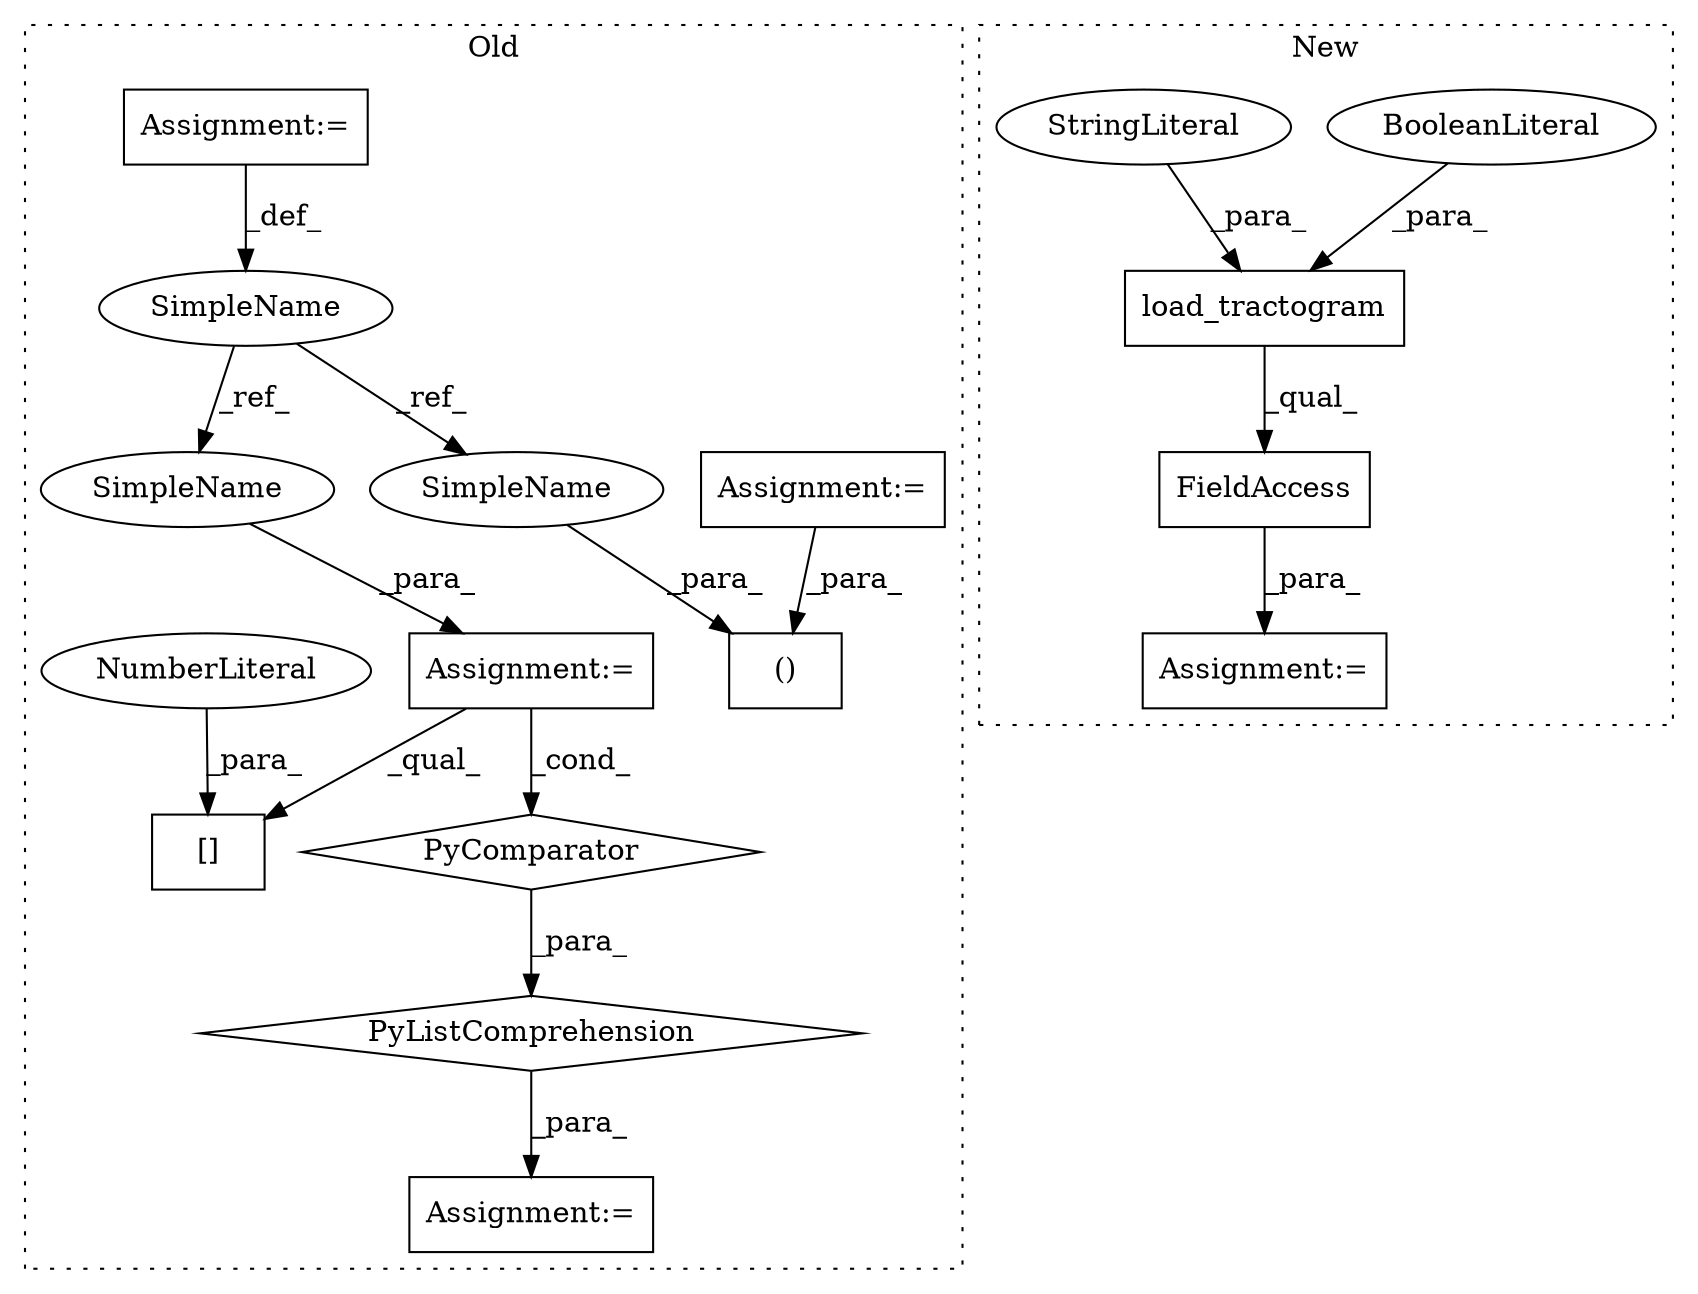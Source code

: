 digraph G {
subgraph cluster0 {
1 [label="()" a="106" s="2860" l="23" shape="box"];
6 [label="Assignment:=" a="7" s="2290" l="7" shape="box"];
7 [label="[]" a="2" s="2945,2948" l="2,1" shape="box"];
8 [label="NumberLiteral" a="34" s="2947" l="1" shape="ellipse"];
9 [label="Assignment:=" a="7" s="2628" l="3" shape="box"];
10 [label="Assignment:=" a="7" s="2931" l="14" shape="box"];
11 [label="PyListComprehension" a="109" s="2945" l="99" shape="diamond"];
12 [label="PyComparator" a="113" s="3013" l="23" shape="diamond"];
13 [label="SimpleName" a="42" s="2290" l="7" shape="ellipse"];
14 [label="Assignment:=" a="7" s="3013" l="23" shape="box"];
16 [label="SimpleName" a="42" s="3020" l="7" shape="ellipse"];
17 [label="SimpleName" a="42" s="2860" l="7" shape="ellipse"];
label = "Old";
style="dotted";
}
subgraph cluster1 {
2 [label="load_tractogram" a="32" s="2804,2842" l="16,1" shape="box"];
3 [label="BooleanLiteral" a="9" s="2837" l="5" shape="ellipse"];
4 [label="StringLiteral" a="45" s="2830" l="6" shape="ellipse"];
5 [label="Assignment:=" a="7" s="2803" l="1" shape="box"];
15 [label="FieldAccess" a="22" s="2804" l="51" shape="box"];
label = "New";
style="dotted";
}
2 -> 15 [label="_qual_"];
3 -> 2 [label="_para_"];
4 -> 2 [label="_para_"];
6 -> 13 [label="_def_"];
8 -> 7 [label="_para_"];
9 -> 1 [label="_para_"];
11 -> 10 [label="_para_"];
12 -> 11 [label="_para_"];
13 -> 17 [label="_ref_"];
13 -> 16 [label="_ref_"];
14 -> 7 [label="_qual_"];
14 -> 12 [label="_cond_"];
15 -> 5 [label="_para_"];
16 -> 14 [label="_para_"];
17 -> 1 [label="_para_"];
}